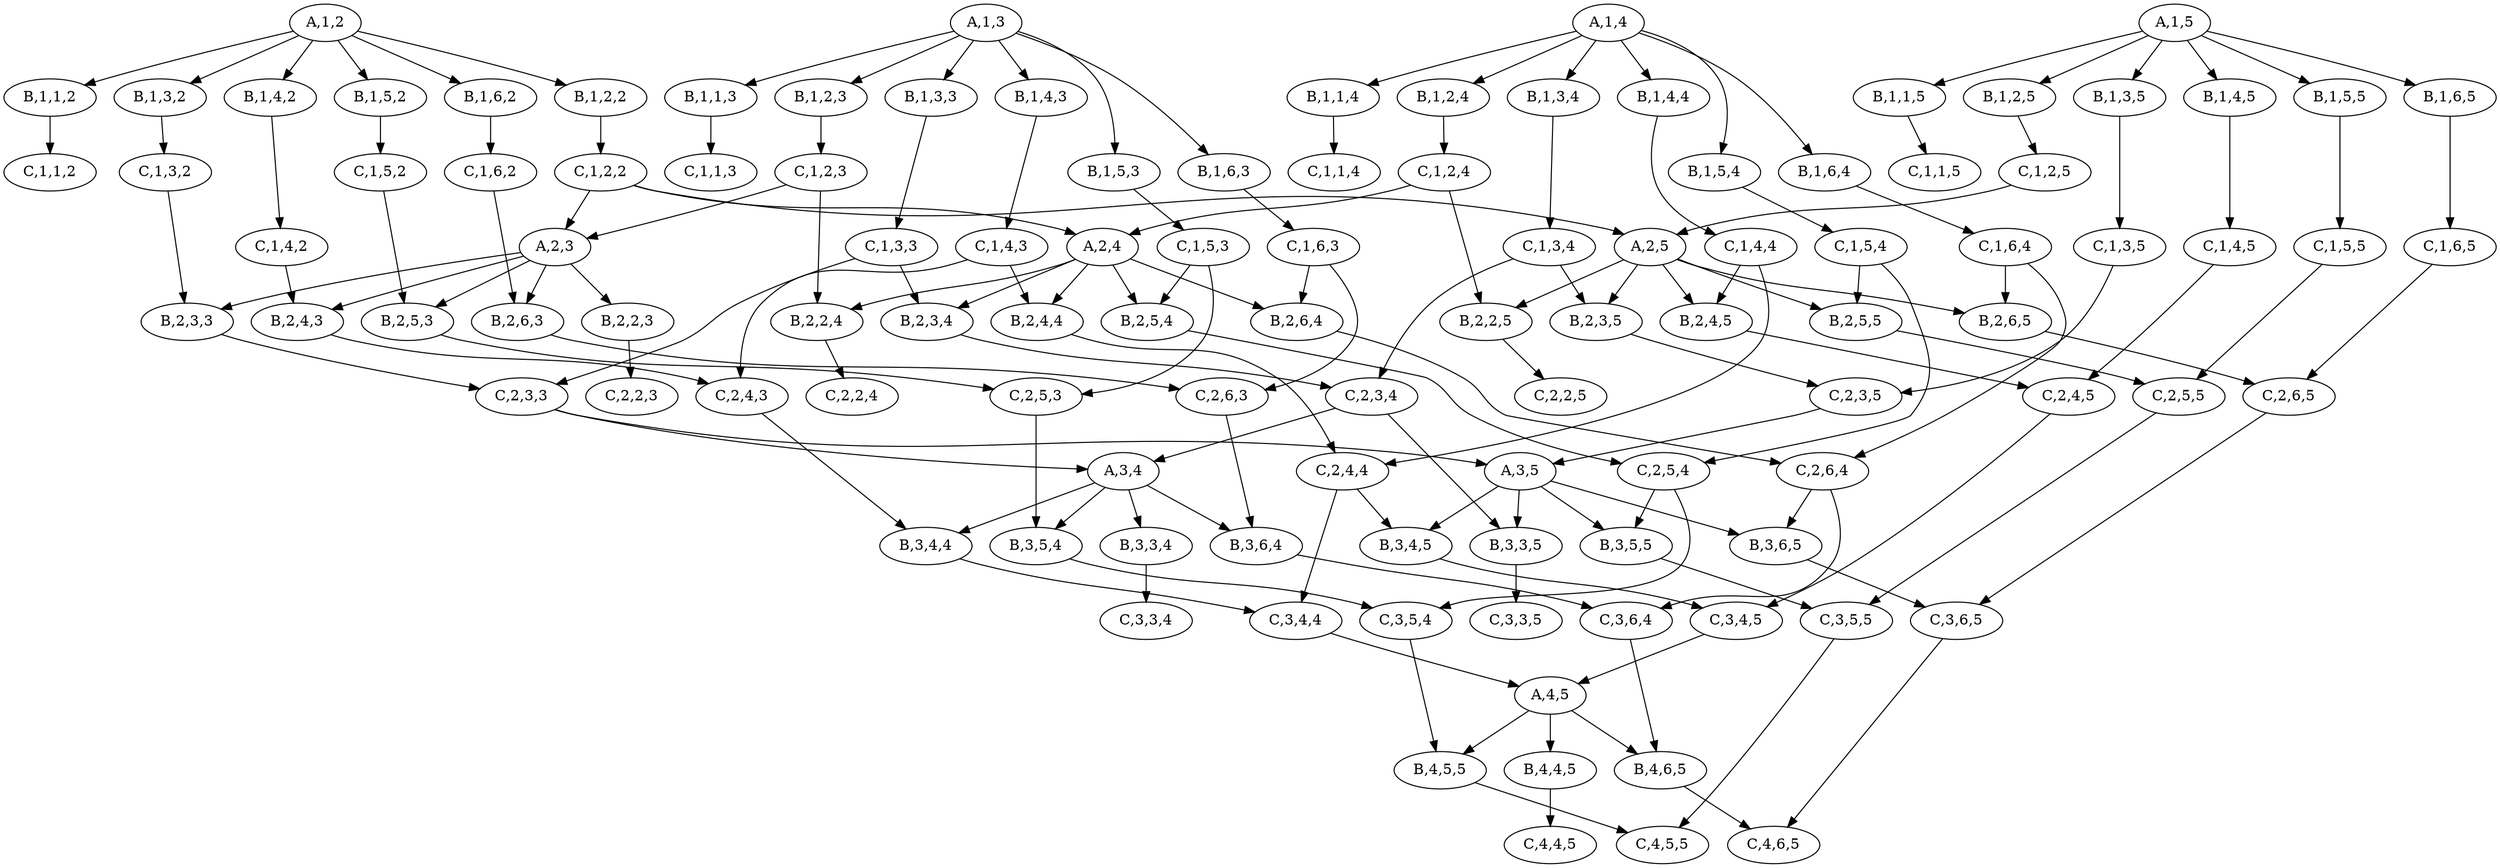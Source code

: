 digraph diekert_graph {
	0 -> 1
	0 -> 3
	0 -> 5
	0 -> 7
	0 -> 9
	0 -> 11
	1 -> 2
	3 -> 4
	4 -> 52
	4 -> 63
	4 -> 74
	5 -> 6
	6 -> 55
	7 -> 8
	8 -> 57
	9 -> 10
	10 -> 59
	11 -> 12
	12 -> 61
	13 -> 14
	13 -> 16
	13 -> 18
	13 -> 20
	13 -> 22
	13 -> 24
	14 -> 15
	16 -> 17
	17 -> 52
	17 -> 64
	18 -> 19
	19 -> 56
	19 -> 66
	20 -> 21
	21 -> 58
	21 -> 68
	22 -> 23
	23 -> 60
	23 -> 70
	24 -> 25
	25 -> 62
	25 -> 72
	26 -> 27
	26 -> 29
	26 -> 31
	26 -> 33
	26 -> 35
	26 -> 37
	27 -> 28
	29 -> 30
	30 -> 63
	30 -> 75
	31 -> 32
	32 -> 67
	32 -> 77
	33 -> 34
	34 -> 69
	34 -> 79
	35 -> 36
	36 -> 71
	36 -> 81
	37 -> 38
	38 -> 73
	38 -> 83
	39 -> 40
	39 -> 42
	39 -> 44
	39 -> 46
	39 -> 48
	39 -> 50
	40 -> 41
	42 -> 43
	43 -> 74
	44 -> 45
	45 -> 78
	46 -> 47
	47 -> 80
	48 -> 49
	49 -> 82
	50 -> 51
	51 -> 84
	52 -> 53
	52 -> 55
	52 -> 57
	52 -> 59
	52 -> 61
	53 -> 54
	55 -> 56
	56 -> 85
	56 -> 94
	57 -> 58
	58 -> 88
	59 -> 60
	60 -> 90
	61 -> 62
	62 -> 92
	63 -> 64
	63 -> 66
	63 -> 68
	63 -> 70
	63 -> 72
	64 -> 65
	66 -> 67
	67 -> 85
	67 -> 95
	68 -> 69
	69 -> 89
	69 -> 97
	70 -> 71
	71 -> 91
	71 -> 99
	72 -> 73
	73 -> 93
	73 -> 101
	74 -> 75
	74 -> 77
	74 -> 79
	74 -> 81
	74 -> 83
	75 -> 76
	77 -> 78
	78 -> 94
	79 -> 80
	80 -> 98
	81 -> 82
	82 -> 100
	83 -> 84
	84 -> 102
	85 -> 86
	85 -> 88
	85 -> 90
	85 -> 92
	86 -> 87
	88 -> 89
	89 -> 103
	90 -> 91
	91 -> 106
	92 -> 93
	93 -> 108
	94 -> 95
	94 -> 97
	94 -> 99
	94 -> 101
	95 -> 96
	97 -> 98
	98 -> 103
	99 -> 100
	100 -> 107
	101 -> 102
	102 -> 109
	103 -> 104
	103 -> 106
	103 -> 108
	104 -> 105
	106 -> 107
	108 -> 109
	0 [label="A,1,2"]
	1 [label="B,1,1,2"]
	2 [label="C,1,1,2"]
	3 [label="B,1,2,2"]
	4 [label="C,1,2,2"]
	5 [label="B,1,3,2"]
	6 [label="C,1,3,2"]
	7 [label="B,1,4,2"]
	8 [label="C,1,4,2"]
	9 [label="B,1,5,2"]
	10 [label="C,1,5,2"]
	11 [label="B,1,6,2"]
	12 [label="C,1,6,2"]
	13 [label="A,1,3"]
	14 [label="B,1,1,3"]
	15 [label="C,1,1,3"]
	16 [label="B,1,2,3"]
	17 [label="C,1,2,3"]
	18 [label="B,1,3,3"]
	19 [label="C,1,3,3"]
	20 [label="B,1,4,3"]
	21 [label="C,1,4,3"]
	22 [label="B,1,5,3"]
	23 [label="C,1,5,3"]
	24 [label="B,1,6,3"]
	25 [label="C,1,6,3"]
	26 [label="A,1,4"]
	27 [label="B,1,1,4"]
	28 [label="C,1,1,4"]
	29 [label="B,1,2,4"]
	30 [label="C,1,2,4"]
	31 [label="B,1,3,4"]
	32 [label="C,1,3,4"]
	33 [label="B,1,4,4"]
	34 [label="C,1,4,4"]
	35 [label="B,1,5,4"]
	36 [label="C,1,5,4"]
	37 [label="B,1,6,4"]
	38 [label="C,1,6,4"]
	39 [label="A,1,5"]
	40 [label="B,1,1,5"]
	41 [label="C,1,1,5"]
	42 [label="B,1,2,5"]
	43 [label="C,1,2,5"]
	44 [label="B,1,3,5"]
	45 [label="C,1,3,5"]
	46 [label="B,1,4,5"]
	47 [label="C,1,4,5"]
	48 [label="B,1,5,5"]
	49 [label="C,1,5,5"]
	50 [label="B,1,6,5"]
	51 [label="C,1,6,5"]
	52 [label="A,2,3"]
	53 [label="B,2,2,3"]
	54 [label="C,2,2,3"]
	55 [label="B,2,3,3"]
	56 [label="C,2,3,3"]
	57 [label="B,2,4,3"]
	58 [label="C,2,4,3"]
	59 [label="B,2,5,3"]
	60 [label="C,2,5,3"]
	61 [label="B,2,6,3"]
	62 [label="C,2,6,3"]
	63 [label="A,2,4"]
	64 [label="B,2,2,4"]
	65 [label="C,2,2,4"]
	66 [label="B,2,3,4"]
	67 [label="C,2,3,4"]
	68 [label="B,2,4,4"]
	69 [label="C,2,4,4"]
	70 [label="B,2,5,4"]
	71 [label="C,2,5,4"]
	72 [label="B,2,6,4"]
	73 [label="C,2,6,4"]
	74 [label="A,2,5"]
	75 [label="B,2,2,5"]
	76 [label="C,2,2,5"]
	77 [label="B,2,3,5"]
	78 [label="C,2,3,5"]
	79 [label="B,2,4,5"]
	80 [label="C,2,4,5"]
	81 [label="B,2,5,5"]
	82 [label="C,2,5,5"]
	83 [label="B,2,6,5"]
	84 [label="C,2,6,5"]
	85 [label="A,3,4"]
	86 [label="B,3,3,4"]
	87 [label="C,3,3,4"]
	88 [label="B,3,4,4"]
	89 [label="C,3,4,4"]
	90 [label="B,3,5,4"]
	91 [label="C,3,5,4"]
	92 [label="B,3,6,4"]
	93 [label="C,3,6,4"]
	94 [label="A,3,5"]
	95 [label="B,3,3,5"]
	96 [label="C,3,3,5"]
	97 [label="B,3,4,5"]
	98 [label="C,3,4,5"]
	99 [label="B,3,5,5"]
	100 [label="C,3,5,5"]
	101 [label="B,3,6,5"]
	102 [label="C,3,6,5"]
	103 [label="A,4,5"]
	104 [label="B,4,4,5"]
	105 [label="C,4,4,5"]
	106 [label="B,4,5,5"]
	107 [label="C,4,5,5"]
	108 [label="B,4,6,5"]
	109 [label="C,4,6,5"]
}
